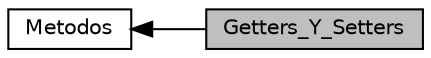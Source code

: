 digraph "Getters_Y_Setters"
{
  edge [fontname="Helvetica",fontsize="10",labelfontname="Helvetica",labelfontsize="10"];
  node [fontname="Helvetica",fontsize="10",shape=record];
  rankdir=LR;
  Node0 [label="Getters_Y_Setters",height=0.2,width=0.4,color="black", fillcolor="grey75", style="filled", fontcolor="black"];
  Node1 [label="Metodos",height=0.2,width=0.4,color="black", fillcolor="white", style="filled",URL="$group___metodos.html",tooltip="  "];
  Node1->Node0 [shape=plaintext, dir="back", style="solid"];
}
